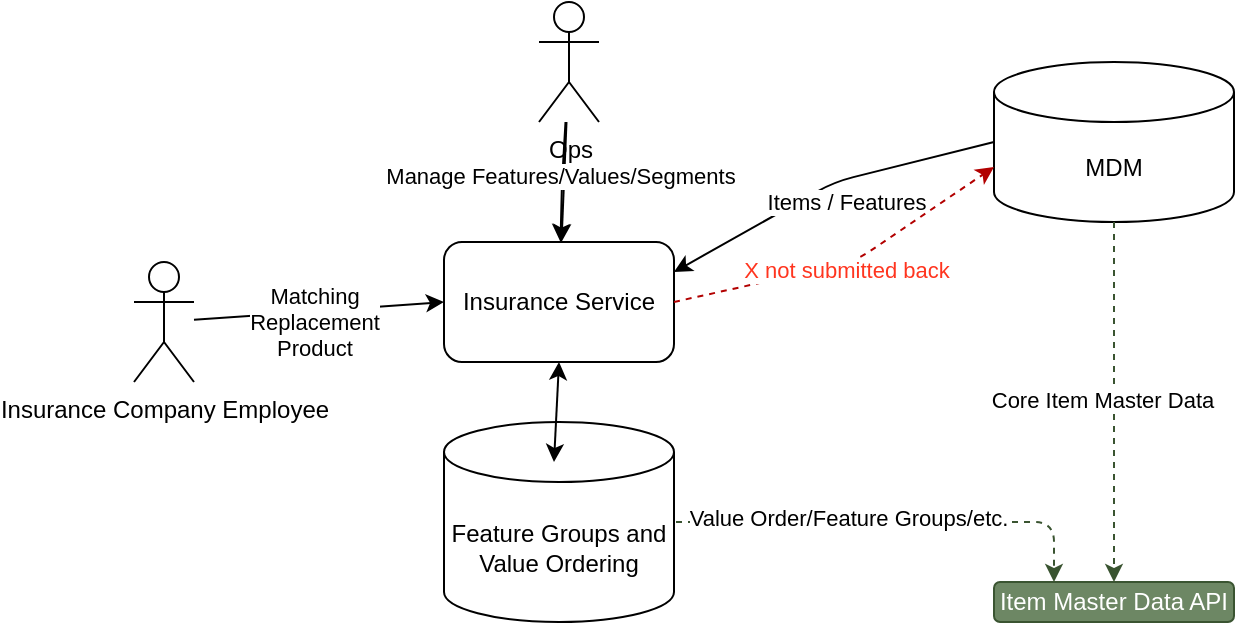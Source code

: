 <mxfile version="13.7.8" type="github"><diagram id="cy4cz8gUy4gEeb114aX_" name="Page-1"><mxGraphModel dx="599" dy="534" grid="1" gridSize="10" guides="1" tooltips="1" connect="1" arrows="1" fold="1" page="1" pageScale="1" pageWidth="827" pageHeight="1169" math="0" shadow="0"><root><mxCell id="0"/><mxCell id="1" parent="0"/><mxCell id="kZ-UBUTZzCvb4-9fKl0j-1" value="Insurance Service" style="rounded=1;whiteSpace=wrap;html=1;" vertex="1" parent="1"><mxGeometry x="235" y="140" width="115" height="60" as="geometry"/></mxCell><mxCell id="kZ-UBUTZzCvb4-9fKl0j-2" value="MDM" style="shape=cylinder3;whiteSpace=wrap;html=1;boundedLbl=1;backgroundOutline=1;size=15;" vertex="1" parent="1"><mxGeometry x="510" y="50" width="120" height="80" as="geometry"/></mxCell><mxCell id="kZ-UBUTZzCvb4-9fKl0j-3" value="Feature Groups and Value Ordering" style="shape=cylinder3;whiteSpace=wrap;html=1;boundedLbl=1;backgroundOutline=1;size=15;" vertex="1" parent="1"><mxGeometry x="235" y="230" width="115" height="100" as="geometry"/></mxCell><mxCell id="kZ-UBUTZzCvb4-9fKl0j-5" value="" style="endArrow=classic;startArrow=classic;html=1;entryX=0.5;entryY=1;entryDx=0;entryDy=0;" edge="1" parent="1" target="kZ-UBUTZzCvb4-9fKl0j-1"><mxGeometry width="50" height="50" relative="1" as="geometry"><mxPoint x="290" y="250" as="sourcePoint"/><mxPoint x="320" y="230" as="targetPoint"/></mxGeometry></mxCell><mxCell id="kZ-UBUTZzCvb4-9fKl0j-6" value="Items / Features" style="endArrow=classic;html=1;exitX=0;exitY=0.5;exitDx=0;exitDy=0;exitPerimeter=0;entryX=1;entryY=0.25;entryDx=0;entryDy=0;" edge="1" parent="1" source="kZ-UBUTZzCvb4-9fKl0j-2" target="kZ-UBUTZzCvb4-9fKl0j-1"><mxGeometry x="-0.09" y="11" width="50" height="50" relative="1" as="geometry"><mxPoint x="520" y="190" as="sourcePoint"/><mxPoint x="380" y="140" as="targetPoint"/><Array as="points"><mxPoint x="430" y="110"/></Array><mxPoint as="offset"/></mxGeometry></mxCell><mxCell id="kZ-UBUTZzCvb4-9fKl0j-8" value="Insurance Company Employee" style="shape=umlActor;verticalLabelPosition=bottom;verticalAlign=top;html=1;outlineConnect=0;" vertex="1" parent="1"><mxGeometry x="80" y="150" width="30" height="60" as="geometry"/></mxCell><mxCell id="kZ-UBUTZzCvb4-9fKl0j-11" value="" style="endArrow=classic;html=1;entryX=0;entryY=0.5;entryDx=0;entryDy=0;" edge="1" parent="1" source="kZ-UBUTZzCvb4-9fKl0j-8" target="kZ-UBUTZzCvb4-9fKl0j-1"><mxGeometry width="50" height="50" relative="1" as="geometry"><mxPoint x="140" y="160" as="sourcePoint"/><mxPoint x="120" y="180" as="targetPoint"/></mxGeometry></mxCell><mxCell id="kZ-UBUTZzCvb4-9fKl0j-12" value="Matching &lt;br&gt;Replacement &lt;br&gt;Product" style="edgeLabel;html=1;align=center;verticalAlign=middle;resizable=0;points=[];" vertex="1" connectable="0" parent="kZ-UBUTZzCvb4-9fKl0j-11"><mxGeometry x="-0.046" y="-5" relative="1" as="geometry"><mxPoint as="offset"/></mxGeometry></mxCell><mxCell id="kZ-UBUTZzCvb4-9fKl0j-14" value="" style="edgeStyle=none;rounded=0;orthogonalLoop=1;jettySize=auto;html=1;endArrow=classic;endFill=1;" edge="1" parent="1" source="kZ-UBUTZzCvb4-9fKl0j-13" target="kZ-UBUTZzCvb4-9fKl0j-1"><mxGeometry relative="1" as="geometry"/></mxCell><mxCell id="kZ-UBUTZzCvb4-9fKl0j-15" value="" style="edgeStyle=none;rounded=0;orthogonalLoop=1;jettySize=auto;html=1;endArrow=classic;endFill=1;" edge="1" parent="1" source="kZ-UBUTZzCvb4-9fKl0j-13" target="kZ-UBUTZzCvb4-9fKl0j-1"><mxGeometry relative="1" as="geometry"><Array as="points"><mxPoint x="294" y="110"/></Array></mxGeometry></mxCell><mxCell id="kZ-UBUTZzCvb4-9fKl0j-16" value="Manage Features/Values/Segments" style="edgeLabel;html=1;align=center;verticalAlign=middle;resizable=0;points=[];" vertex="1" connectable="0" parent="kZ-UBUTZzCvb4-9fKl0j-15"><mxGeometry x="-0.105" y="-1" relative="1" as="geometry"><mxPoint as="offset"/></mxGeometry></mxCell><mxCell id="kZ-UBUTZzCvb4-9fKl0j-13" value="Ops" style="shape=umlActor;verticalLabelPosition=bottom;verticalAlign=top;html=1;outlineConnect=0;" vertex="1" parent="1"><mxGeometry x="282.5" y="20" width="30" height="60" as="geometry"/></mxCell><mxCell id="kZ-UBUTZzCvb4-9fKl0j-19" value="&lt;font color=&quot;#ff351f&quot;&gt;X not submitted back&lt;/font&gt;" style="endArrow=classic;html=1;exitX=1;exitY=0.5;exitDx=0;exitDy=0;entryX=0;entryY=0;entryDx=0;entryDy=52.5;entryPerimeter=0;fillColor=#e51400;dashed=1;strokeColor=#B20000;" edge="1" parent="1" source="kZ-UBUTZzCvb4-9fKl0j-1" target="kZ-UBUTZzCvb4-9fKl0j-2"><mxGeometry x="-0.017" y="-3" width="50" height="50" relative="1" as="geometry"><mxPoint x="450" y="180" as="sourcePoint"/><mxPoint x="500" y="130" as="targetPoint"/><Array as="points"><mxPoint x="440" y="150"/></Array><mxPoint as="offset"/></mxGeometry></mxCell><mxCell id="kZ-UBUTZzCvb4-9fKl0j-21" value="Item Master Data API" style="rounded=1;whiteSpace=wrap;html=1;fillColor=#6d8764;strokeColor=#3A5431;fontColor=#ffffff;" vertex="1" parent="1"><mxGeometry x="510" y="310" width="120" height="20" as="geometry"/></mxCell><mxCell id="kZ-UBUTZzCvb4-9fKl0j-23" value="" style="endArrow=classic;html=1;dashed=1;strokeColor=#3A5431;entryX=0.25;entryY=0;entryDx=0;entryDy=0;fillColor=#6d8764;" edge="1" parent="1" target="kZ-UBUTZzCvb4-9fKl0j-21"><mxGeometry width="50" height="50" relative="1" as="geometry"><mxPoint x="351" y="280" as="sourcePoint"/><mxPoint x="541" y="270" as="targetPoint"/><Array as="points"><mxPoint x="540" y="280"/></Array></mxGeometry></mxCell><mxCell id="kZ-UBUTZzCvb4-9fKl0j-25" value="Value Order/Feature Groups/etc." style="edgeLabel;html=1;align=center;verticalAlign=middle;resizable=0;points=[];" vertex="1" connectable="0" parent="kZ-UBUTZzCvb4-9fKl0j-23"><mxGeometry x="-0.216" y="2" relative="1" as="geometry"><mxPoint as="offset"/></mxGeometry></mxCell><mxCell id="kZ-UBUTZzCvb4-9fKl0j-24" value="" style="endArrow=classic;html=1;dashed=1;strokeColor=#3A5431;entryX=0.5;entryY=0;entryDx=0;entryDy=0;fillColor=#6d8764;exitX=0.5;exitY=1;exitDx=0;exitDy=0;exitPerimeter=0;" edge="1" parent="1" source="kZ-UBUTZzCvb4-9fKl0j-2" target="kZ-UBUTZzCvb4-9fKl0j-21"><mxGeometry width="50" height="50" relative="1" as="geometry"><mxPoint x="361" y="290.0" as="sourcePoint"/><mxPoint x="550" y="320.0" as="targetPoint"/><Array as="points"/></mxGeometry></mxCell><mxCell id="kZ-UBUTZzCvb4-9fKl0j-26" value="Core Item Master Data" style="edgeLabel;html=1;align=center;verticalAlign=middle;resizable=0;points=[];" vertex="1" connectable="0" parent="kZ-UBUTZzCvb4-9fKl0j-24"><mxGeometry x="-0.01" y="-6" relative="1" as="geometry"><mxPoint as="offset"/></mxGeometry></mxCell></root></mxGraphModel></diagram></mxfile>